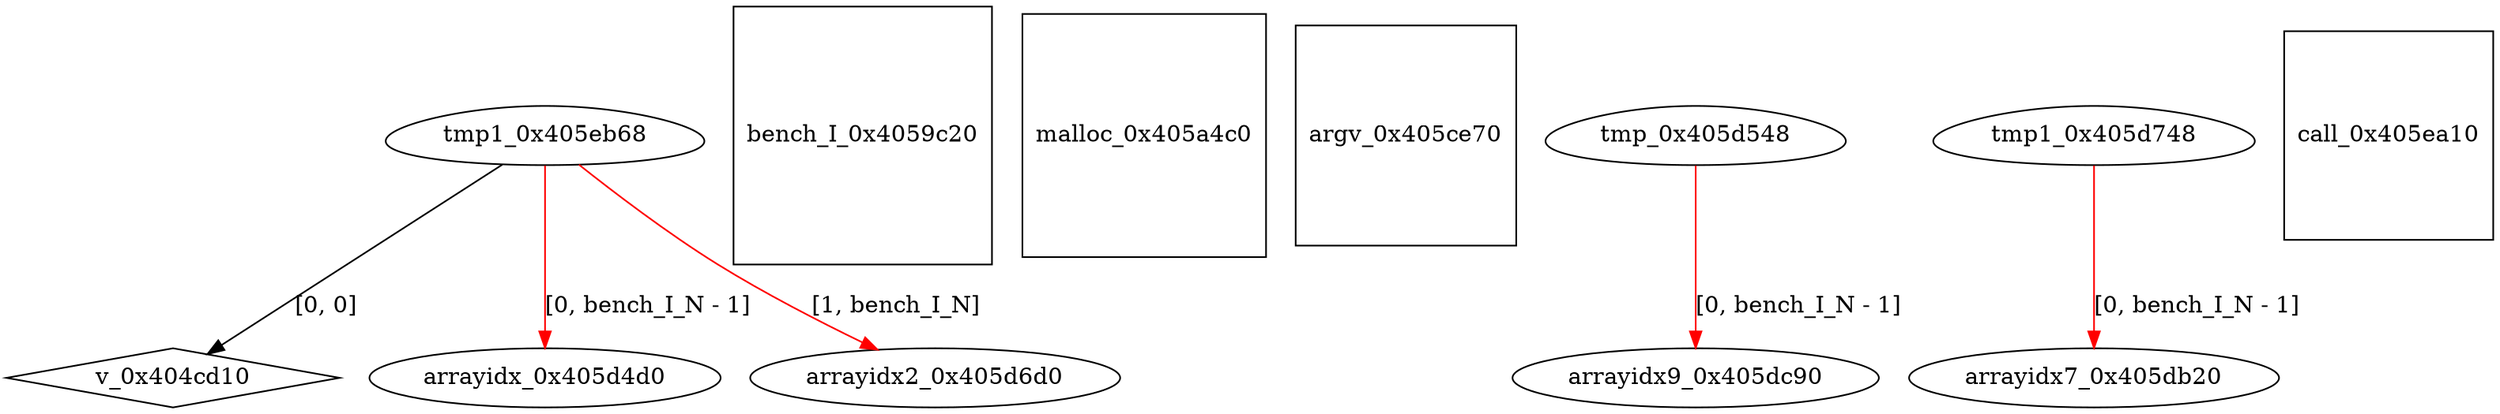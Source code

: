 digraph grafico {
"v_0x404cd10" [shape=diamond];
"tmp1_0x405eb68" -> "v_0x404cd10" [label="[0, 0]"];
"bench_I_0x4059c20" [shape=square];
"malloc_0x405a4c0" [shape=square];
"argv_0x405ce70" [shape=square];
"arrayidx_0x405d4d0" [shape=ellipse];
"tmp1_0x405eb68" -> "arrayidx_0x405d4d0" [label="[0, bench_I_N - 1]",color=red];
"tmp_0x405d548" [shape=egg];
"arrayidx2_0x405d6d0" [shape=ellipse];
"tmp1_0x405eb68" -> "arrayidx2_0x405d6d0" [label="[1, bench_I_N]",color=red];
"tmp1_0x405d748" [shape=egg];
"arrayidx7_0x405db20" [shape=ellipse];
"tmp1_0x405d748" -> "arrayidx7_0x405db20" [label="[0, bench_I_N - 1]",color=red];
"arrayidx9_0x405dc90" [shape=ellipse];
"tmp_0x405d548" -> "arrayidx9_0x405dc90" [label="[0, bench_I_N - 1]",color=red];
"call_0x405ea10" [shape=square];
"tmp1_0x405eb68" [shape=egg];
}